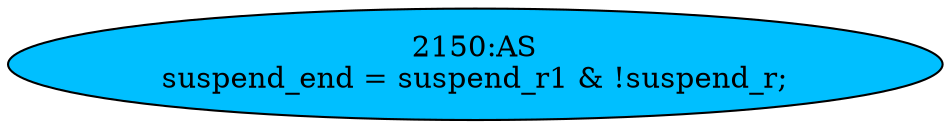 strict digraph "" {
	node [label="\N"];
	"2150:AS"	 [ast="<pyverilog.vparser.ast.Assign object at 0x7f0a38dc9750>",
		def_var="['suspend_end']",
		fillcolor=deepskyblue,
		label="2150:AS
suspend_end = suspend_r1 & !suspend_r;",
		statements="[]",
		style=filled,
		typ=Assign,
		use_var="['suspend_r1', 'suspend_r']"];
}
